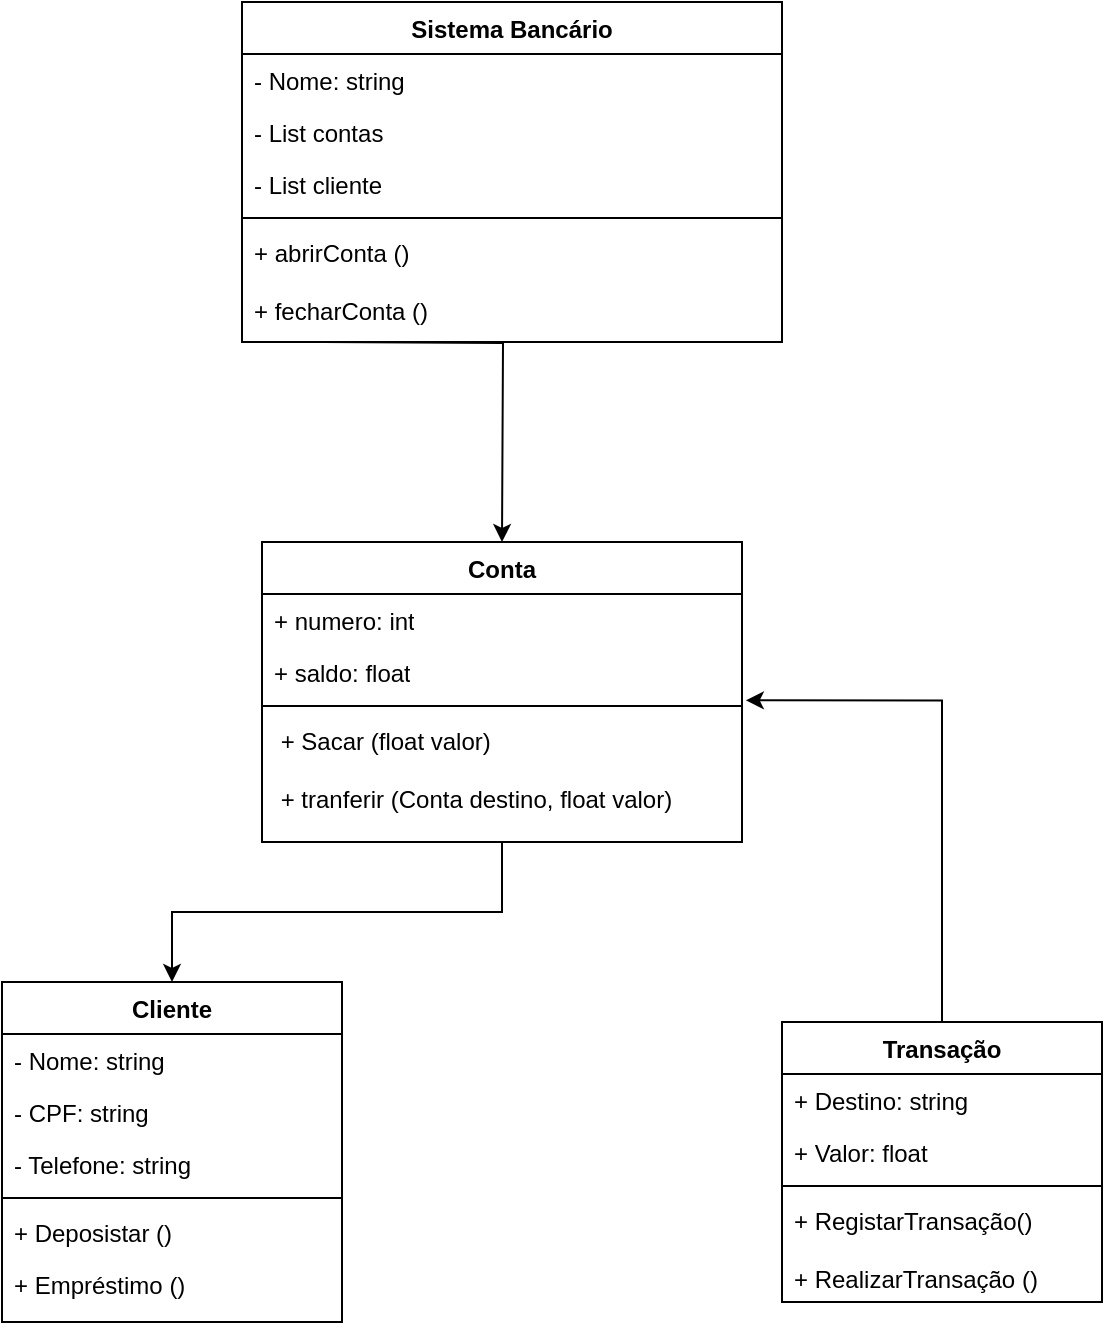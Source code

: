 <mxfile version="27.1.1">
  <diagram name="Página-1" id="7DEQbtlSp-617-zxQTmV">
    <mxGraphModel dx="1426" dy="733" grid="1" gridSize="10" guides="1" tooltips="1" connect="1" arrows="1" fold="1" page="1" pageScale="1" pageWidth="827" pageHeight="1169" math="0" shadow="0">
      <root>
        <mxCell id="0" />
        <mxCell id="1" parent="0" />
        <mxCell id="Tg-heTRP3pEofidFqnVW-56" style="edgeStyle=orthogonalEdgeStyle;rounded=0;orthogonalLoop=1;jettySize=auto;html=1;" parent="1" edge="1">
          <mxGeometry relative="1" as="geometry">
            <mxPoint x="380" y="330" as="targetPoint" />
            <mxPoint x="290.004" y="230.0" as="sourcePoint" />
          </mxGeometry>
        </mxCell>
        <mxCell id="Tg-heTRP3pEofidFqnVW-5" value="Sistema Bancário" style="swimlane;fontStyle=1;align=center;verticalAlign=top;childLayout=stackLayout;horizontal=1;startSize=26;horizontalStack=0;resizeParent=1;resizeParentMax=0;resizeLast=0;collapsible=1;marginBottom=0;whiteSpace=wrap;html=1;" parent="1" vertex="1">
          <mxGeometry x="250" y="60" width="270" height="170" as="geometry" />
        </mxCell>
        <mxCell id="Tg-heTRP3pEofidFqnVW-6" value="- Nome: string" style="text;strokeColor=none;fillColor=none;align=left;verticalAlign=top;spacingLeft=4;spacingRight=4;overflow=hidden;rotatable=0;points=[[0,0.5],[1,0.5]];portConstraint=eastwest;whiteSpace=wrap;html=1;" parent="Tg-heTRP3pEofidFqnVW-5" vertex="1">
          <mxGeometry y="26" width="270" height="26" as="geometry" />
        </mxCell>
        <mxCell id="Tg-heTRP3pEofidFqnVW-10" value="- List contas" style="text;strokeColor=none;fillColor=none;align=left;verticalAlign=top;spacingLeft=4;spacingRight=4;overflow=hidden;rotatable=0;points=[[0,0.5],[1,0.5]];portConstraint=eastwest;whiteSpace=wrap;html=1;" parent="Tg-heTRP3pEofidFqnVW-5" vertex="1">
          <mxGeometry y="52" width="270" height="26" as="geometry" />
        </mxCell>
        <mxCell id="Tg-heTRP3pEofidFqnVW-8" value="- List cliente" style="text;strokeColor=none;fillColor=none;align=left;verticalAlign=top;spacingLeft=4;spacingRight=4;overflow=hidden;rotatable=0;points=[[0,0.5],[1,0.5]];portConstraint=eastwest;whiteSpace=wrap;html=1;" parent="Tg-heTRP3pEofidFqnVW-5" vertex="1">
          <mxGeometry y="78" width="270" height="26" as="geometry" />
        </mxCell>
        <mxCell id="Tg-heTRP3pEofidFqnVW-7" value="" style="line;strokeWidth=1;fillColor=none;align=left;verticalAlign=middle;spacingTop=-1;spacingLeft=3;spacingRight=3;rotatable=0;labelPosition=right;points=[];portConstraint=eastwest;strokeColor=inherit;" parent="Tg-heTRP3pEofidFqnVW-5" vertex="1">
          <mxGeometry y="104" width="270" height="8" as="geometry" />
        </mxCell>
        <mxCell id="Tg-heTRP3pEofidFqnVW-9" value="&lt;div&gt;+ abrirConta ()&lt;/div&gt;&lt;div&gt;&lt;br&gt;&lt;/div&gt;&lt;div&gt;+ fecharConta ()&lt;/div&gt;" style="text;strokeColor=none;fillColor=none;align=left;verticalAlign=top;spacingLeft=4;spacingRight=4;overflow=hidden;rotatable=0;points=[[0,0.5],[1,0.5]];portConstraint=eastwest;whiteSpace=wrap;html=1;" parent="Tg-heTRP3pEofidFqnVW-5" vertex="1">
          <mxGeometry y="112" width="270" height="58" as="geometry" />
        </mxCell>
        <mxCell id="Tg-heTRP3pEofidFqnVW-33" value="Cliente" style="swimlane;fontStyle=1;align=center;verticalAlign=top;childLayout=stackLayout;horizontal=1;startSize=26;horizontalStack=0;resizeParent=1;resizeParentMax=0;resizeLast=0;collapsible=1;marginBottom=0;whiteSpace=wrap;html=1;" parent="1" vertex="1">
          <mxGeometry x="130" y="550" width="170" height="170" as="geometry" />
        </mxCell>
        <mxCell id="Tg-heTRP3pEofidFqnVW-34" value="&lt;div&gt;- Nome: string&lt;/div&gt;" style="text;strokeColor=none;fillColor=none;align=left;verticalAlign=top;spacingLeft=4;spacingRight=4;overflow=hidden;rotatable=0;points=[[0,0.5],[1,0.5]];portConstraint=eastwest;whiteSpace=wrap;html=1;" parent="Tg-heTRP3pEofidFqnVW-33" vertex="1">
          <mxGeometry y="26" width="170" height="26" as="geometry" />
        </mxCell>
        <mxCell id="Tg-heTRP3pEofidFqnVW-38" value="- CPF: string" style="text;strokeColor=none;fillColor=none;align=left;verticalAlign=top;spacingLeft=4;spacingRight=4;overflow=hidden;rotatable=0;points=[[0,0.5],[1,0.5]];portConstraint=eastwest;whiteSpace=wrap;html=1;" parent="Tg-heTRP3pEofidFqnVW-33" vertex="1">
          <mxGeometry y="52" width="170" height="26" as="geometry" />
        </mxCell>
        <mxCell id="Tg-heTRP3pEofidFqnVW-39" value="- Telefone: string" style="text;strokeColor=none;fillColor=none;align=left;verticalAlign=top;spacingLeft=4;spacingRight=4;overflow=hidden;rotatable=0;points=[[0,0.5],[1,0.5]];portConstraint=eastwest;whiteSpace=wrap;html=1;" parent="Tg-heTRP3pEofidFqnVW-33" vertex="1">
          <mxGeometry y="78" width="170" height="26" as="geometry" />
        </mxCell>
        <mxCell id="Tg-heTRP3pEofidFqnVW-35" value="" style="line;strokeWidth=1;fillColor=none;align=left;verticalAlign=middle;spacingTop=-1;spacingLeft=3;spacingRight=3;rotatable=0;labelPosition=right;points=[];portConstraint=eastwest;strokeColor=inherit;" parent="Tg-heTRP3pEofidFqnVW-33" vertex="1">
          <mxGeometry y="104" width="170" height="8" as="geometry" />
        </mxCell>
        <mxCell id="Tg-heTRP3pEofidFqnVW-36" value="+ Deposistar ()" style="text;strokeColor=none;fillColor=none;align=left;verticalAlign=top;spacingLeft=4;spacingRight=4;overflow=hidden;rotatable=0;points=[[0,0.5],[1,0.5]];portConstraint=eastwest;whiteSpace=wrap;html=1;" parent="Tg-heTRP3pEofidFqnVW-33" vertex="1">
          <mxGeometry y="112" width="170" height="26" as="geometry" />
        </mxCell>
        <mxCell id="Tg-heTRP3pEofidFqnVW-37" value="+ Empréstimo ()" style="text;strokeColor=none;fillColor=none;align=left;verticalAlign=top;spacingLeft=4;spacingRight=4;overflow=hidden;rotatable=0;points=[[0,0.5],[1,0.5]];portConstraint=eastwest;whiteSpace=wrap;html=1;" parent="Tg-heTRP3pEofidFqnVW-33" vertex="1">
          <mxGeometry y="138" width="170" height="32" as="geometry" />
        </mxCell>
        <mxCell id="Tg-heTRP3pEofidFqnVW-61" style="edgeStyle=orthogonalEdgeStyle;rounded=0;orthogonalLoop=1;jettySize=auto;html=1;entryX=0.5;entryY=0;entryDx=0;entryDy=0;" parent="1" source="Tg-heTRP3pEofidFqnVW-41" target="Tg-heTRP3pEofidFqnVW-33" edge="1">
          <mxGeometry relative="1" as="geometry" />
        </mxCell>
        <mxCell id="Tg-heTRP3pEofidFqnVW-41" value="Conta" style="swimlane;fontStyle=1;align=center;verticalAlign=top;childLayout=stackLayout;horizontal=1;startSize=26;horizontalStack=0;resizeParent=1;resizeParentMax=0;resizeLast=0;collapsible=1;marginBottom=0;whiteSpace=wrap;html=1;" parent="1" vertex="1">
          <mxGeometry x="260" y="330" width="240" height="150" as="geometry" />
        </mxCell>
        <mxCell id="Tg-heTRP3pEofidFqnVW-53" value="+ numero: int" style="text;strokeColor=none;fillColor=none;align=left;verticalAlign=top;spacingLeft=4;spacingRight=4;overflow=hidden;rotatable=0;points=[[0,0.5],[1,0.5]];portConstraint=eastwest;whiteSpace=wrap;html=1;" parent="Tg-heTRP3pEofidFqnVW-41" vertex="1">
          <mxGeometry y="26" width="240" height="26" as="geometry" />
        </mxCell>
        <mxCell id="Tg-heTRP3pEofidFqnVW-42" value="+ saldo: float" style="text;strokeColor=none;fillColor=none;align=left;verticalAlign=top;spacingLeft=4;spacingRight=4;overflow=hidden;rotatable=0;points=[[0,0.5],[1,0.5]];portConstraint=eastwest;whiteSpace=wrap;html=1;" parent="Tg-heTRP3pEofidFqnVW-41" vertex="1">
          <mxGeometry y="52" width="240" height="26" as="geometry" />
        </mxCell>
        <mxCell id="Tg-heTRP3pEofidFqnVW-43" value="" style="line;strokeWidth=1;fillColor=none;align=left;verticalAlign=middle;spacingTop=-1;spacingLeft=3;spacingRight=3;rotatable=0;labelPosition=right;points=[];portConstraint=eastwest;strokeColor=inherit;" parent="Tg-heTRP3pEofidFqnVW-41" vertex="1">
          <mxGeometry y="78" width="240" height="8" as="geometry" />
        </mxCell>
        <mxCell id="Tg-heTRP3pEofidFqnVW-44" value="&lt;div&gt;&amp;nbsp;+ Sacar (float valor)&lt;br&gt;&amp;nbsp;&lt;/div&gt;&lt;div&gt;&amp;nbsp;+ tranferir (Conta destino, float valor)&lt;/div&gt;" style="text;strokeColor=none;fillColor=none;align=left;verticalAlign=top;spacingLeft=4;spacingRight=4;overflow=hidden;rotatable=0;points=[[0,0.5],[1,0.5]];portConstraint=eastwest;whiteSpace=wrap;html=1;" parent="Tg-heTRP3pEofidFqnVW-41" vertex="1">
          <mxGeometry y="86" width="240" height="64" as="geometry" />
        </mxCell>
        <mxCell id="Tg-heTRP3pEofidFqnVW-63" value="Transação" style="swimlane;fontStyle=1;align=center;verticalAlign=top;childLayout=stackLayout;horizontal=1;startSize=26;horizontalStack=0;resizeParent=1;resizeParentMax=0;resizeLast=0;collapsible=1;marginBottom=0;whiteSpace=wrap;html=1;" parent="1" vertex="1">
          <mxGeometry x="520" y="570" width="160" height="140" as="geometry" />
        </mxCell>
        <mxCell id="Tg-heTRP3pEofidFqnVW-64" value="+ Destino: string" style="text;strokeColor=none;fillColor=none;align=left;verticalAlign=top;spacingLeft=4;spacingRight=4;overflow=hidden;rotatable=0;points=[[0,0.5],[1,0.5]];portConstraint=eastwest;whiteSpace=wrap;html=1;" parent="Tg-heTRP3pEofidFqnVW-63" vertex="1">
          <mxGeometry y="26" width="160" height="26" as="geometry" />
        </mxCell>
        <mxCell id="Tg-heTRP3pEofidFqnVW-67" value="+ Valor: float" style="text;strokeColor=none;fillColor=none;align=left;verticalAlign=top;spacingLeft=4;spacingRight=4;overflow=hidden;rotatable=0;points=[[0,0.5],[1,0.5]];portConstraint=eastwest;whiteSpace=wrap;html=1;" parent="Tg-heTRP3pEofidFqnVW-63" vertex="1">
          <mxGeometry y="52" width="160" height="26" as="geometry" />
        </mxCell>
        <mxCell id="Tg-heTRP3pEofidFqnVW-65" value="" style="line;strokeWidth=1;fillColor=none;align=left;verticalAlign=middle;spacingTop=-1;spacingLeft=3;spacingRight=3;rotatable=0;labelPosition=right;points=[];portConstraint=eastwest;strokeColor=inherit;" parent="Tg-heTRP3pEofidFqnVW-63" vertex="1">
          <mxGeometry y="78" width="160" height="8" as="geometry" />
        </mxCell>
        <mxCell id="Tg-heTRP3pEofidFqnVW-66" value="+ RegistarTransação()&lt;br&gt;&lt;br&gt;&lt;div&gt;+ RealizarTransação ()&lt;/div&gt;" style="text;strokeColor=none;fillColor=none;align=left;verticalAlign=top;spacingLeft=4;spacingRight=4;overflow=hidden;rotatable=0;points=[[0,0.5],[1,0.5]];portConstraint=eastwest;whiteSpace=wrap;html=1;" parent="Tg-heTRP3pEofidFqnVW-63" vertex="1">
          <mxGeometry y="86" width="160" height="54" as="geometry" />
        </mxCell>
        <mxCell id="Tg-heTRP3pEofidFqnVW-71" style="edgeStyle=orthogonalEdgeStyle;rounded=0;orthogonalLoop=1;jettySize=auto;html=1;exitX=0.5;exitY=0;exitDx=0;exitDy=0;entryX=1.008;entryY=1.045;entryDx=0;entryDy=0;entryPerimeter=0;" parent="1" source="Tg-heTRP3pEofidFqnVW-63" target="Tg-heTRP3pEofidFqnVW-42" edge="1">
          <mxGeometry relative="1" as="geometry" />
        </mxCell>
      </root>
    </mxGraphModel>
  </diagram>
</mxfile>
